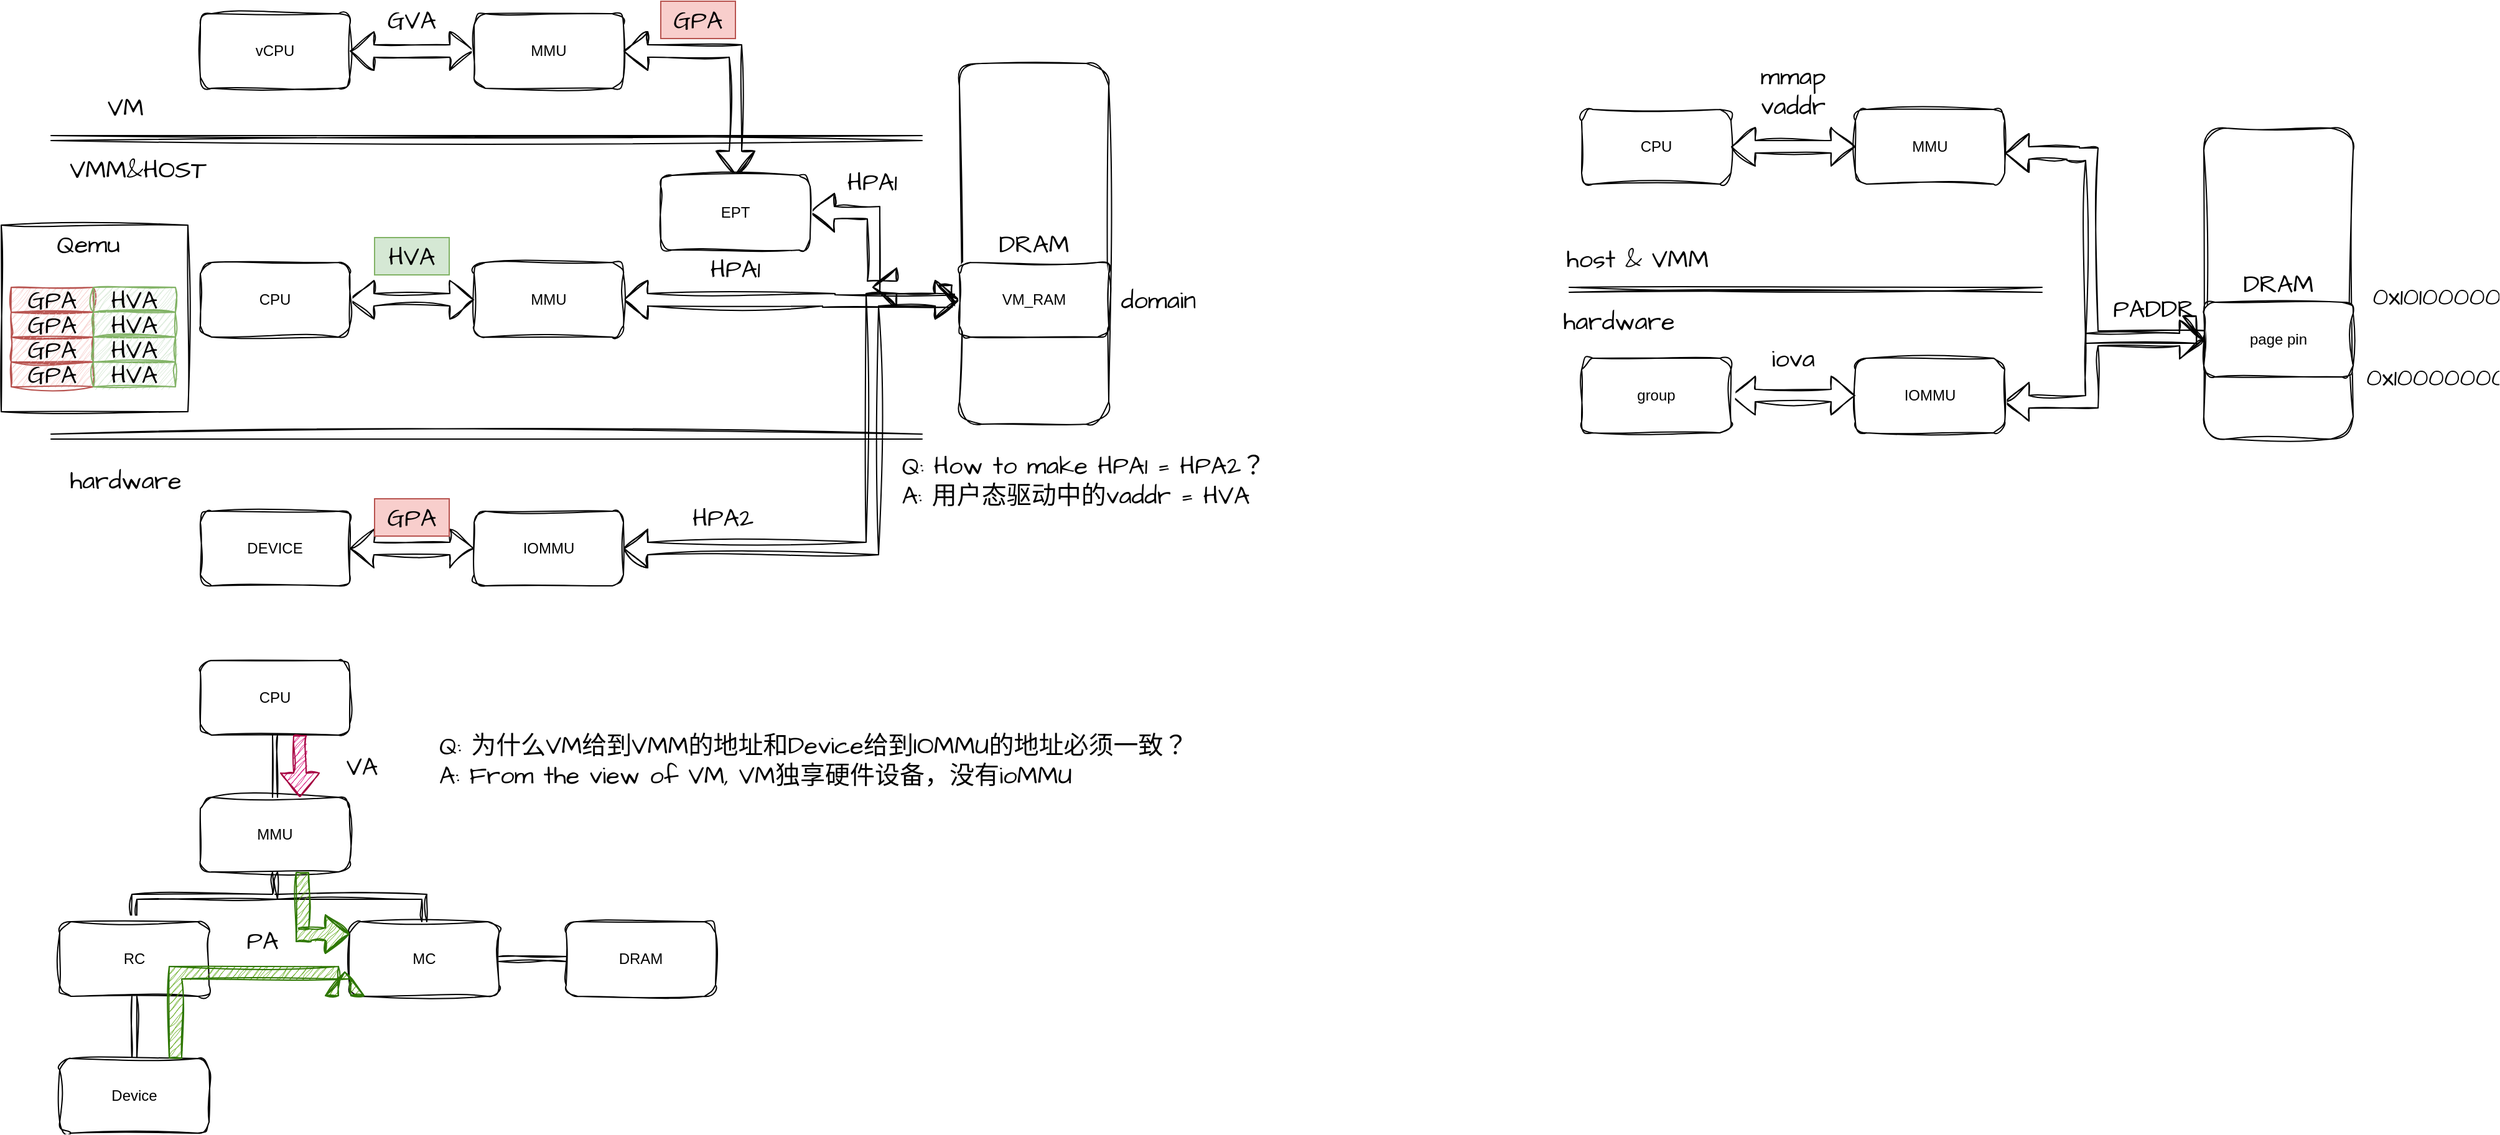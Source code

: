 <mxfile version="21.7.2" type="github">
  <diagram name="第 1 页" id="_K-5s0hCal-3DBb0sMhC">
    <mxGraphModel dx="2901" dy="1062" grid="1" gridSize="10" guides="1" tooltips="1" connect="1" arrows="1" fold="1" page="1" pageScale="1" pageWidth="827" pageHeight="1169" math="0" shadow="0">
      <root>
        <mxCell id="0" />
        <mxCell id="1" parent="0" />
        <mxCell id="5LpN8PDe8HllsotFtA7l-3" value="" style="edgeStyle=orthogonalEdgeStyle;rounded=1;orthogonalLoop=1;jettySize=auto;html=1;labelBackgroundColor=none;fontColor=default;sketch=1;curveFitting=1;jiggle=2;shape=flexArrow;startArrow=block;" parent="1" source="5LpN8PDe8HllsotFtA7l-1" target="5LpN8PDe8HllsotFtA7l-2" edge="1">
          <mxGeometry relative="1" as="geometry" />
        </mxCell>
        <mxCell id="5LpN8PDe8HllsotFtA7l-1" value="CPU" style="rounded=1;whiteSpace=wrap;html=1;labelBackgroundColor=none;sketch=1;curveFitting=1;jiggle=2;" parent="1" vertex="1">
          <mxGeometry y="550" width="120" height="60" as="geometry" />
        </mxCell>
        <mxCell id="5LpN8PDe8HllsotFtA7l-6" value="" style="edgeStyle=orthogonalEdgeStyle;rounded=0;sketch=1;hachureGap=4;jiggle=2;curveFitting=1;orthogonalLoop=1;jettySize=auto;html=1;fontFamily=Architects Daughter;fontSource=https%3A%2F%2Ffonts.googleapis.com%2Fcss%3Ffamily%3DArchitects%2BDaughter;fontSize=16;shape=flexArrow;startArrow=block;entryX=-0.008;entryY=0.682;entryDx=0;entryDy=0;entryPerimeter=0;" parent="1" source="5LpN8PDe8HllsotFtA7l-2" target="5LpN8PDe8HllsotFtA7l-5" edge="1">
          <mxGeometry relative="1" as="geometry">
            <Array as="points">
              <mxPoint x="505" y="580" />
              <mxPoint x="505" y="581" />
            </Array>
          </mxGeometry>
        </mxCell>
        <mxCell id="5LpN8PDe8HllsotFtA7l-2" value="MMU" style="rounded=1;whiteSpace=wrap;html=1;labelBackgroundColor=none;sketch=1;curveFitting=1;jiggle=2;" parent="1" vertex="1">
          <mxGeometry x="220" y="550" width="120" height="60" as="geometry" />
        </mxCell>
        <mxCell id="5LpN8PDe8HllsotFtA7l-5" value="DRAM" style="rounded=1;whiteSpace=wrap;html=1;labelBackgroundColor=none;sketch=1;curveFitting=1;jiggle=2;hachureGap=4;fontFamily=Architects Daughter;fontSource=https%3A%2F%2Ffonts.googleapis.com%2Fcss%3Ffamily%3DArchitects%2BDaughter;fontSize=20;" parent="1" vertex="1">
          <mxGeometry x="610" y="390" width="120" height="290" as="geometry" />
        </mxCell>
        <mxCell id="5LpN8PDe8HllsotFtA7l-8" value="" style="edgeStyle=orthogonalEdgeStyle;rounded=0;sketch=1;hachureGap=4;jiggle=2;curveFitting=1;orthogonalLoop=1;jettySize=auto;html=1;fontFamily=Architects Daughter;fontSource=https%3A%2F%2Ffonts.googleapis.com%2Fcss%3Ffamily%3DArchitects%2BDaughter;fontSize=16;shape=flexArrow;startArrow=block;entryX=0;entryY=0.5;entryDx=0;entryDy=0;" parent="1" source="5LpN8PDe8HllsotFtA7l-7" target="5LpN8PDe8HllsotFtA7l-11" edge="1">
          <mxGeometry relative="1" as="geometry">
            <Array as="points">
              <mxPoint x="540" y="780" />
              <mxPoint x="540" y="580" />
            </Array>
          </mxGeometry>
        </mxCell>
        <mxCell id="5LpN8PDe8HllsotFtA7l-7" value="IOMMU" style="rounded=1;whiteSpace=wrap;html=1;labelBackgroundColor=none;sketch=1;curveFitting=1;jiggle=2;" parent="1" vertex="1">
          <mxGeometry x="220" y="750" width="120" height="60" as="geometry" />
        </mxCell>
        <mxCell id="5LpN8PDe8HllsotFtA7l-10" value="" style="edgeStyle=orthogonalEdgeStyle;rounded=0;sketch=1;hachureGap=4;jiggle=2;curveFitting=1;orthogonalLoop=1;jettySize=auto;html=1;fontFamily=Architects Daughter;fontSource=https%3A%2F%2Ffonts.googleapis.com%2Fcss%3Ffamily%3DArchitects%2BDaughter;fontSize=16;shape=flexArrow;startArrow=block;" parent="1" source="5LpN8PDe8HllsotFtA7l-9" target="5LpN8PDe8HllsotFtA7l-7" edge="1">
          <mxGeometry relative="1" as="geometry" />
        </mxCell>
        <mxCell id="5LpN8PDe8HllsotFtA7l-9" value="DEVICE" style="rounded=1;whiteSpace=wrap;html=1;labelBackgroundColor=none;sketch=1;curveFitting=1;jiggle=2;" parent="1" vertex="1">
          <mxGeometry y="750" width="120" height="60" as="geometry" />
        </mxCell>
        <mxCell id="5LpN8PDe8HllsotFtA7l-11" value="VM_RAM" style="rounded=1;whiteSpace=wrap;html=1;labelBackgroundColor=none;sketch=1;curveFitting=1;jiggle=2;" parent="1" vertex="1">
          <mxGeometry x="610" y="550" width="120" height="60" as="geometry" />
        </mxCell>
        <mxCell id="5LpN8PDe8HllsotFtA7l-15" value="GPA" style="text;strokeColor=#b85450;align=center;fillColor=#f8cecc;html=1;verticalAlign=middle;whiteSpace=wrap;rounded=0;fontSize=20;fontFamily=Architects Daughter;" parent="1" vertex="1">
          <mxGeometry x="140" y="740" width="60" height="30" as="geometry" />
        </mxCell>
        <mxCell id="pRIVetI333hzPVKW6Skj-1" value="" style="edgeStyle=orthogonalEdgeStyle;rounded=1;orthogonalLoop=1;jettySize=auto;html=1;labelBackgroundColor=none;fontColor=default;sketch=1;curveFitting=1;jiggle=2;shape=flexArrow;startArrow=block;" parent="1" source="pRIVetI333hzPVKW6Skj-2" target="pRIVetI333hzPVKW6Skj-3" edge="1">
          <mxGeometry relative="1" as="geometry" />
        </mxCell>
        <mxCell id="pRIVetI333hzPVKW6Skj-2" value="vCPU" style="rounded=1;whiteSpace=wrap;html=1;labelBackgroundColor=none;sketch=1;curveFitting=1;jiggle=2;" parent="1" vertex="1">
          <mxGeometry y="350" width="120" height="60" as="geometry" />
        </mxCell>
        <mxCell id="pRIVetI333hzPVKW6Skj-8" style="edgeStyle=orthogonalEdgeStyle;rounded=0;sketch=1;hachureGap=4;jiggle=2;curveFitting=1;orthogonalLoop=1;jettySize=auto;html=1;fontFamily=Architects Daughter;fontSource=https%3A%2F%2Ffonts.googleapis.com%2Fcss%3Ffamily%3DArchitects%2BDaughter;fontSize=16;shape=flexArrow;startArrow=block;" parent="1" source="pRIVetI333hzPVKW6Skj-3" target="pRIVetI333hzPVKW6Skj-4" edge="1">
          <mxGeometry relative="1" as="geometry" />
        </mxCell>
        <mxCell id="pRIVetI333hzPVKW6Skj-3" value="MMU" style="rounded=1;whiteSpace=wrap;html=1;labelBackgroundColor=none;sketch=1;curveFitting=1;jiggle=2;" parent="1" vertex="1">
          <mxGeometry x="220" y="350" width="120" height="60" as="geometry" />
        </mxCell>
        <mxCell id="pRIVetI333hzPVKW6Skj-9" style="edgeStyle=orthogonalEdgeStyle;rounded=0;sketch=1;hachureGap=4;jiggle=2;curveFitting=1;orthogonalLoop=1;jettySize=auto;html=1;exitX=1;exitY=0.5;exitDx=0;exitDy=0;fontFamily=Architects Daughter;fontSource=https%3A%2F%2Ffonts.googleapis.com%2Fcss%3Ffamily%3DArchitects%2BDaughter;fontSize=16;shape=flexArrow;startArrow=block;" parent="1" source="pRIVetI333hzPVKW6Skj-4" edge="1">
          <mxGeometry relative="1" as="geometry">
            <mxPoint x="540" y="570" as="targetPoint" />
            <mxPoint x="520" y="510" as="sourcePoint" />
            <Array as="points">
              <mxPoint x="541" y="510" />
            </Array>
          </mxGeometry>
        </mxCell>
        <mxCell id="pRIVetI333hzPVKW6Skj-4" value="EPT" style="rounded=1;whiteSpace=wrap;html=1;labelBackgroundColor=none;sketch=1;curveFitting=1;jiggle=2;" parent="1" vertex="1">
          <mxGeometry x="370" y="480" width="120" height="60" as="geometry" />
        </mxCell>
        <mxCell id="pRIVetI333hzPVKW6Skj-13" value="" style="edgeStyle=none;orthogonalLoop=1;jettySize=auto;html=1;endArrow=classic;startArrow=classic;rounded=0;sketch=1;hachureGap=4;jiggle=2;curveFitting=1;fontFamily=Architects Daughter;fontSource=https%3A%2F%2Ffonts.googleapis.com%2Fcss%3Ffamily%3DArchitects%2BDaughter;fontSize=16;shape=link;" parent="1" edge="1">
          <mxGeometry width="100" relative="1" as="geometry">
            <mxPoint x="-120" y="690" as="sourcePoint" />
            <mxPoint x="580" y="690" as="targetPoint" />
            <Array as="points" />
          </mxGeometry>
        </mxCell>
        <mxCell id="pRIVetI333hzPVKW6Skj-14" value="" style="edgeStyle=none;orthogonalLoop=1;jettySize=auto;html=1;endArrow=classic;startArrow=classic;rounded=0;sketch=1;hachureGap=4;jiggle=2;curveFitting=1;fontFamily=Architects Daughter;fontSource=https%3A%2F%2Ffonts.googleapis.com%2Fcss%3Ffamily%3DArchitects%2BDaughter;fontSize=16;shape=link;" parent="1" edge="1">
          <mxGeometry width="100" relative="1" as="geometry">
            <mxPoint x="-120" y="450" as="sourcePoint" />
            <mxPoint x="580" y="450" as="targetPoint" />
            <Array as="points" />
          </mxGeometry>
        </mxCell>
        <mxCell id="pRIVetI333hzPVKW6Skj-15" value="hardware" style="text;strokeColor=none;align=center;fillColor=none;html=1;verticalAlign=middle;whiteSpace=wrap;rounded=0;fontSize=20;fontFamily=Architects Daughter;" parent="1" vertex="1">
          <mxGeometry x="-90" y="710" width="60" height="30" as="geometry" />
        </mxCell>
        <mxCell id="pRIVetI333hzPVKW6Skj-16" value="VMM&amp;amp;HOST" style="text;strokeColor=none;align=center;fillColor=none;html=1;verticalAlign=middle;whiteSpace=wrap;rounded=0;fontSize=20;fontFamily=Architects Daughter;" parent="1" vertex="1">
          <mxGeometry x="-80" y="460" width="60" height="30" as="geometry" />
        </mxCell>
        <mxCell id="pRIVetI333hzPVKW6Skj-17" value="VM" style="text;strokeColor=none;align=center;fillColor=none;html=1;verticalAlign=middle;whiteSpace=wrap;rounded=0;fontSize=20;fontFamily=Architects Daughter;" parent="1" vertex="1">
          <mxGeometry x="-90" y="410" width="60" height="30" as="geometry" />
        </mxCell>
        <mxCell id="dp0HeV9yDUQMu_r4sFDl-1" value="GVA" style="text;strokeColor=none;align=center;fillColor=none;html=1;verticalAlign=middle;whiteSpace=wrap;rounded=0;fontSize=20;fontFamily=Architects Daughter;" vertex="1" parent="1">
          <mxGeometry x="140" y="340" width="60" height="30" as="geometry" />
        </mxCell>
        <mxCell id="dp0HeV9yDUQMu_r4sFDl-3" value="GPA" style="text;strokeColor=#b85450;align=center;fillColor=#f8cecc;html=1;verticalAlign=middle;whiteSpace=wrap;rounded=0;fontSize=20;fontFamily=Architects Daughter;" vertex="1" parent="1">
          <mxGeometry x="370" y="340" width="60" height="30" as="geometry" />
        </mxCell>
        <mxCell id="dp0HeV9yDUQMu_r4sFDl-4" value="HPA1" style="text;strokeColor=none;align=center;fillColor=none;html=1;verticalAlign=middle;whiteSpace=wrap;rounded=0;fontSize=20;fontFamily=Architects Daughter;" vertex="1" parent="1">
          <mxGeometry x="510" y="470" width="60" height="30" as="geometry" />
        </mxCell>
        <mxCell id="dp0HeV9yDUQMu_r4sFDl-5" value="HVA" style="text;strokeColor=#82b366;align=center;fillColor=#d5e8d4;html=1;verticalAlign=middle;whiteSpace=wrap;rounded=0;fontSize=20;fontFamily=Architects Daughter;" vertex="1" parent="1">
          <mxGeometry x="140" y="530" width="60" height="30" as="geometry" />
        </mxCell>
        <mxCell id="dp0HeV9yDUQMu_r4sFDl-6" value="HPA1" style="text;strokeColor=none;align=center;fillColor=none;html=1;verticalAlign=middle;whiteSpace=wrap;rounded=0;fontSize=20;fontFamily=Architects Daughter;" vertex="1" parent="1">
          <mxGeometry x="400" y="540" width="60" height="30" as="geometry" />
        </mxCell>
        <mxCell id="dp0HeV9yDUQMu_r4sFDl-7" value="domain" style="text;strokeColor=none;align=center;fillColor=none;html=1;verticalAlign=middle;whiteSpace=wrap;rounded=0;fontSize=20;fontFamily=Architects Daughter;" vertex="1" parent="1">
          <mxGeometry x="740" y="565" width="60" height="30" as="geometry" />
        </mxCell>
        <mxCell id="dp0HeV9yDUQMu_r4sFDl-9" value="HPA2" style="text;strokeColor=none;align=center;fillColor=none;html=1;verticalAlign=middle;whiteSpace=wrap;rounded=0;fontSize=20;fontFamily=Architects Daughter;" vertex="1" parent="1">
          <mxGeometry x="390" y="740" width="60" height="30" as="geometry" />
        </mxCell>
        <mxCell id="dp0HeV9yDUQMu_r4sFDl-10" value="Q: How to make HPA1 = HPA2？&lt;br&gt;&lt;div style=&quot;text-align: left;&quot;&gt;&lt;span style=&quot;background-color: initial;&quot;&gt;A: 用户态驱动中的vaddr = HVA&lt;/span&gt;&lt;/div&gt;" style="text;strokeColor=none;align=center;fillColor=none;html=1;verticalAlign=middle;whiteSpace=wrap;rounded=0;fontSize=20;fontFamily=Architects Daughter;" vertex="1" parent="1">
          <mxGeometry x="560" y="710" width="300" height="30" as="geometry" />
        </mxCell>
        <mxCell id="dp0HeV9yDUQMu_r4sFDl-11" value="" style="whiteSpace=wrap;html=1;aspect=fixed;sketch=1;hachureGap=4;jiggle=2;curveFitting=1;fontFamily=Architects Daughter;fontSource=https%3A%2F%2Ffonts.googleapis.com%2Fcss%3Ffamily%3DArchitects%2BDaughter;fontSize=20;" vertex="1" parent="1">
          <mxGeometry x="-160" y="520" width="150" height="150" as="geometry" />
        </mxCell>
        <mxCell id="dp0HeV9yDUQMu_r4sFDl-12" value="Qemu" style="text;html=1;strokeColor=none;fillColor=none;align=center;verticalAlign=middle;whiteSpace=wrap;rounded=0;fontSize=20;fontFamily=Architects Daughter;" vertex="1" parent="1">
          <mxGeometry x="-120" y="520" width="60" height="30" as="geometry" />
        </mxCell>
        <mxCell id="dp0HeV9yDUQMu_r4sFDl-13" value="GPA" style="rounded=0;whiteSpace=wrap;html=1;sketch=1;hachureGap=4;jiggle=2;curveFitting=1;fontFamily=Architects Daughter;fontSource=https%3A%2F%2Ffonts.googleapis.com%2Fcss%3Ffamily%3DArchitects%2BDaughter;fontSize=20;fillColor=#f8cecc;strokeColor=#b85450;" vertex="1" parent="1">
          <mxGeometry x="-152" y="570" width="66" height="20" as="geometry" />
        </mxCell>
        <mxCell id="dp0HeV9yDUQMu_r4sFDl-14" value="HVA" style="rounded=0;whiteSpace=wrap;html=1;sketch=1;hachureGap=4;jiggle=2;curveFitting=1;fontFamily=Architects Daughter;fontSource=https%3A%2F%2Ffonts.googleapis.com%2Fcss%3Ffamily%3DArchitects%2BDaughter;fontSize=20;fillColor=#d5e8d4;strokeColor=#82b366;" vertex="1" parent="1">
          <mxGeometry x="-86" y="570" width="66" height="20" as="geometry" />
        </mxCell>
        <mxCell id="dp0HeV9yDUQMu_r4sFDl-17" value="GPA" style="rounded=0;whiteSpace=wrap;html=1;sketch=1;hachureGap=4;jiggle=2;curveFitting=1;fontFamily=Architects Daughter;fontSource=https%3A%2F%2Ffonts.googleapis.com%2Fcss%3Ffamily%3DArchitects%2BDaughter;fontSize=20;fillColor=#f8cecc;strokeColor=#b85450;" vertex="1" parent="1">
          <mxGeometry x="-152" y="590" width="66" height="20" as="geometry" />
        </mxCell>
        <mxCell id="dp0HeV9yDUQMu_r4sFDl-18" value="HVA" style="rounded=0;whiteSpace=wrap;html=1;sketch=1;hachureGap=4;jiggle=2;curveFitting=1;fontFamily=Architects Daughter;fontSource=https%3A%2F%2Ffonts.googleapis.com%2Fcss%3Ffamily%3DArchitects%2BDaughter;fontSize=20;fillColor=#d5e8d4;strokeColor=#82b366;" vertex="1" parent="1">
          <mxGeometry x="-86" y="590" width="66" height="20" as="geometry" />
        </mxCell>
        <mxCell id="dp0HeV9yDUQMu_r4sFDl-19" value="GPA" style="rounded=0;whiteSpace=wrap;html=1;sketch=1;hachureGap=4;jiggle=2;curveFitting=1;fontFamily=Architects Daughter;fontSource=https%3A%2F%2Ffonts.googleapis.com%2Fcss%3Ffamily%3DArchitects%2BDaughter;fontSize=20;fillColor=#f8cecc;strokeColor=#b85450;" vertex="1" parent="1">
          <mxGeometry x="-152" y="610" width="66" height="20" as="geometry" />
        </mxCell>
        <mxCell id="dp0HeV9yDUQMu_r4sFDl-20" value="HVA" style="rounded=0;whiteSpace=wrap;html=1;sketch=1;hachureGap=4;jiggle=2;curveFitting=1;fontFamily=Architects Daughter;fontSource=https%3A%2F%2Ffonts.googleapis.com%2Fcss%3Ffamily%3DArchitects%2BDaughter;fontSize=20;fillColor=#d5e8d4;strokeColor=#82b366;" vertex="1" parent="1">
          <mxGeometry x="-86" y="610" width="66" height="20" as="geometry" />
        </mxCell>
        <mxCell id="dp0HeV9yDUQMu_r4sFDl-21" value="GPA" style="rounded=0;whiteSpace=wrap;html=1;sketch=1;hachureGap=4;jiggle=2;curveFitting=1;fontFamily=Architects Daughter;fontSource=https%3A%2F%2Ffonts.googleapis.com%2Fcss%3Ffamily%3DArchitects%2BDaughter;fontSize=20;fillColor=#f8cecc;strokeColor=#b85450;" vertex="1" parent="1">
          <mxGeometry x="-152" y="630" width="66" height="20" as="geometry" />
        </mxCell>
        <mxCell id="dp0HeV9yDUQMu_r4sFDl-22" value="HVA" style="rounded=0;whiteSpace=wrap;html=1;sketch=1;hachureGap=4;jiggle=2;curveFitting=1;fontFamily=Architects Daughter;fontSource=https%3A%2F%2Ffonts.googleapis.com%2Fcss%3Ffamily%3DArchitects%2BDaughter;fontSize=20;fillColor=#d5e8d4;strokeColor=#82b366;" vertex="1" parent="1">
          <mxGeometry x="-86" y="630" width="66" height="20" as="geometry" />
        </mxCell>
        <mxCell id="dp0HeV9yDUQMu_r4sFDl-23" value="CPU" style="rounded=1;whiteSpace=wrap;html=1;labelBackgroundColor=none;sketch=1;curveFitting=1;jiggle=2;" vertex="1" parent="1">
          <mxGeometry y="870" width="120" height="60" as="geometry" />
        </mxCell>
        <mxCell id="dp0HeV9yDUQMu_r4sFDl-31" style="edgeStyle=orthogonalEdgeStyle;rounded=0;sketch=1;hachureGap=4;jiggle=2;curveFitting=1;orthogonalLoop=1;jettySize=auto;html=1;exitX=0.5;exitY=1;exitDx=0;exitDy=0;fontFamily=Architects Daughter;fontSource=https%3A%2F%2Ffonts.googleapis.com%2Fcss%3Ffamily%3DArchitects%2BDaughter;fontSize=16;startArrow=none;startFill=0;shape=link;" edge="1" parent="1" source="dp0HeV9yDUQMu_r4sFDl-24" target="dp0HeV9yDUQMu_r4sFDl-25">
          <mxGeometry relative="1" as="geometry" />
        </mxCell>
        <mxCell id="dp0HeV9yDUQMu_r4sFDl-24" value="MMU" style="rounded=1;whiteSpace=wrap;html=1;labelBackgroundColor=none;sketch=1;curveFitting=1;jiggle=2;" vertex="1" parent="1">
          <mxGeometry y="980" width="120" height="60" as="geometry" />
        </mxCell>
        <mxCell id="dp0HeV9yDUQMu_r4sFDl-39" style="edgeStyle=orthogonalEdgeStyle;rounded=0;sketch=1;hachureGap=4;jiggle=2;curveFitting=1;orthogonalLoop=1;jettySize=auto;html=1;exitX=0.5;exitY=1;exitDx=0;exitDy=0;entryX=0.5;entryY=0;entryDx=0;entryDy=0;fontFamily=Architects Daughter;fontSource=https%3A%2F%2Ffonts.googleapis.com%2Fcss%3Ffamily%3DArchitects%2BDaughter;fontSize=16;startArrow=none;startFill=0;shape=link;" edge="1" parent="1" source="dp0HeV9yDUQMu_r4sFDl-25" target="dp0HeV9yDUQMu_r4sFDl-27">
          <mxGeometry relative="1" as="geometry" />
        </mxCell>
        <mxCell id="dp0HeV9yDUQMu_r4sFDl-25" value="RC" style="rounded=1;whiteSpace=wrap;html=1;labelBackgroundColor=none;sketch=1;curveFitting=1;jiggle=2;" vertex="1" parent="1">
          <mxGeometry x="-113" y="1080" width="120" height="60" as="geometry" />
        </mxCell>
        <mxCell id="dp0HeV9yDUQMu_r4sFDl-33" style="edgeStyle=orthogonalEdgeStyle;rounded=0;sketch=1;hachureGap=4;jiggle=2;curveFitting=1;orthogonalLoop=1;jettySize=auto;html=1;exitX=1;exitY=0.5;exitDx=0;exitDy=0;entryX=0;entryY=0.5;entryDx=0;entryDy=0;fontFamily=Architects Daughter;fontSource=https%3A%2F%2Ffonts.googleapis.com%2Fcss%3Ffamily%3DArchitects%2BDaughter;fontSize=16;startArrow=none;startFill=0;endArrow=none;endFill=0;shape=link;" edge="1" parent="1" source="dp0HeV9yDUQMu_r4sFDl-26" target="dp0HeV9yDUQMu_r4sFDl-28">
          <mxGeometry relative="1" as="geometry" />
        </mxCell>
        <mxCell id="dp0HeV9yDUQMu_r4sFDl-34" style="edgeStyle=orthogonalEdgeStyle;rounded=0;sketch=1;hachureGap=4;jiggle=2;curveFitting=1;orthogonalLoop=1;jettySize=auto;html=1;exitX=0.5;exitY=0;exitDx=0;exitDy=0;fontFamily=Architects Daughter;fontSource=https%3A%2F%2Ffonts.googleapis.com%2Fcss%3Ffamily%3DArchitects%2BDaughter;fontSize=16;startArrow=none;startFill=0;shape=link;" edge="1" parent="1" source="dp0HeV9yDUQMu_r4sFDl-26">
          <mxGeometry relative="1" as="geometry">
            <mxPoint x="60" y="1060" as="targetPoint" />
            <Array as="points">
              <mxPoint x="180" y="1060" />
            </Array>
          </mxGeometry>
        </mxCell>
        <mxCell id="dp0HeV9yDUQMu_r4sFDl-26" value="MC" style="rounded=1;whiteSpace=wrap;html=1;labelBackgroundColor=none;sketch=1;curveFitting=1;jiggle=2;" vertex="1" parent="1">
          <mxGeometry x="120" y="1080" width="120" height="60" as="geometry" />
        </mxCell>
        <mxCell id="dp0HeV9yDUQMu_r4sFDl-27" value="Device" style="rounded=1;whiteSpace=wrap;html=1;labelBackgroundColor=none;sketch=1;curveFitting=1;jiggle=2;" vertex="1" parent="1">
          <mxGeometry x="-113" y="1190" width="120" height="60" as="geometry" />
        </mxCell>
        <mxCell id="dp0HeV9yDUQMu_r4sFDl-28" value="DRAM" style="rounded=1;whiteSpace=wrap;html=1;labelBackgroundColor=none;sketch=1;curveFitting=1;jiggle=2;" vertex="1" parent="1">
          <mxGeometry x="294" y="1080" width="120" height="60" as="geometry" />
        </mxCell>
        <mxCell id="dp0HeV9yDUQMu_r4sFDl-30" value="" style="endArrow=classic;html=1;rounded=0;sketch=1;hachureGap=4;jiggle=2;curveFitting=1;fontFamily=Architects Daughter;fontSource=https%3A%2F%2Ffonts.googleapis.com%2Fcss%3Ffamily%3DArchitects%2BDaughter;fontSize=16;entryX=0.5;entryY=0;entryDx=0;entryDy=0;exitX=0.5;exitY=1;exitDx=0;exitDy=0;startArrow=none;startFill=0;shape=link;" edge="1" parent="1" source="dp0HeV9yDUQMu_r4sFDl-23" target="dp0HeV9yDUQMu_r4sFDl-24">
          <mxGeometry width="50" height="50" relative="1" as="geometry">
            <mxPoint x="190" y="945" as="sourcePoint" />
            <mxPoint x="240" y="895" as="targetPoint" />
          </mxGeometry>
        </mxCell>
        <mxCell id="dp0HeV9yDUQMu_r4sFDl-52" value="" style="edgeStyle=segmentEdgeStyle;endArrow=classic;html=1;curved=0;rounded=0;sketch=1;hachureGap=4;jiggle=2;curveFitting=1;fontFamily=Architects Daughter;fontSource=https%3A%2F%2Ffonts.googleapis.com%2Fcss%3Ffamily%3DArchitects%2BDaughter;fontSize=16;shape=flexArrow;fillColor=#60a917;strokeColor=#2D7600;" edge="1" parent="1">
          <mxGeometry width="50" height="50" relative="1" as="geometry">
            <mxPoint x="-20" y="1190" as="sourcePoint" />
            <mxPoint x="116" y="1120" as="targetPoint" />
            <Array as="points">
              <mxPoint x="-20" y="1121" />
            </Array>
          </mxGeometry>
        </mxCell>
        <mxCell id="dp0HeV9yDUQMu_r4sFDl-53" value="" style="edgeStyle=segmentEdgeStyle;endArrow=classic;html=1;curved=0;rounded=0;sketch=1;hachureGap=4;jiggle=2;curveFitting=1;fontFamily=Architects Daughter;fontSource=https%3A%2F%2Ffonts.googleapis.com%2Fcss%3Ffamily%3DArchitects%2BDaughter;fontSize=16;shape=flexArrow;fillColor=#60a917;strokeColor=#2D7600;" edge="1" parent="1">
          <mxGeometry width="50" height="50" relative="1" as="geometry">
            <mxPoint x="82" y="1040" as="sourcePoint" />
            <mxPoint x="120" y="1090" as="targetPoint" />
            <Array as="points">
              <mxPoint x="84" y="1091" />
            </Array>
          </mxGeometry>
        </mxCell>
        <mxCell id="dp0HeV9yDUQMu_r4sFDl-54" value="" style="shape=flexArrow;endArrow=classic;html=1;rounded=0;sketch=1;hachureGap=4;jiggle=2;curveFitting=1;fontFamily=Architects Daughter;fontSource=https%3A%2F%2Ffonts.googleapis.com%2Fcss%3Ffamily%3DArchitects%2BDaughter;fontSize=16;fillColor=#d80073;strokeColor=#A50040;" edge="1" parent="1">
          <mxGeometry width="50" height="50" relative="1" as="geometry">
            <mxPoint x="80" y="930" as="sourcePoint" />
            <mxPoint x="80" y="980" as="targetPoint" />
          </mxGeometry>
        </mxCell>
        <mxCell id="dp0HeV9yDUQMu_r4sFDl-55" value="VA" style="text;strokeColor=none;align=center;fillColor=none;html=1;verticalAlign=middle;whiteSpace=wrap;rounded=0;fontSize=20;fontFamily=Architects Daughter;" vertex="1" parent="1">
          <mxGeometry x="100" y="940" width="60" height="30" as="geometry" />
        </mxCell>
        <mxCell id="dp0HeV9yDUQMu_r4sFDl-56" value="PA" style="text;strokeColor=none;align=center;fillColor=none;html=1;verticalAlign=middle;whiteSpace=wrap;rounded=0;fontSize=20;fontFamily=Architects Daughter;" vertex="1" parent="1">
          <mxGeometry x="20" y="1080" width="60" height="30" as="geometry" />
        </mxCell>
        <mxCell id="dp0HeV9yDUQMu_r4sFDl-58" value="Q: 为什么VM给到VMM的地址和Device给到IOMMU的地址必须一致？&lt;br&gt;A: From the view of VM,&amp;nbsp;&lt;span style=&quot;text-align: center;&quot;&gt;VM独享硬件设备，没有ioMMU&lt;/span&gt;" style="text;align=left;html=1;verticalAlign=middle;whiteSpace=wrap;rounded=0;fontSize=20;fontFamily=Architects Daughter;" vertex="1" parent="1">
          <mxGeometry x="190" y="900" width="630" height="100" as="geometry" />
        </mxCell>
        <mxCell id="dp0HeV9yDUQMu_r4sFDl-98" value="" style="edgeStyle=orthogonalEdgeStyle;rounded=1;orthogonalLoop=1;jettySize=auto;html=1;labelBackgroundColor=none;fontColor=default;sketch=1;curveFitting=1;jiggle=2;shape=flexArrow;startArrow=block;" edge="1" parent="1" source="dp0HeV9yDUQMu_r4sFDl-99" target="dp0HeV9yDUQMu_r4sFDl-101">
          <mxGeometry relative="1" as="geometry" />
        </mxCell>
        <mxCell id="dp0HeV9yDUQMu_r4sFDl-99" value="CPU" style="rounded=1;whiteSpace=wrap;html=1;labelBackgroundColor=none;sketch=1;curveFitting=1;jiggle=2;" vertex="1" parent="1">
          <mxGeometry x="1110" y="427" width="120" height="60" as="geometry" />
        </mxCell>
        <mxCell id="dp0HeV9yDUQMu_r4sFDl-100" value="" style="edgeStyle=orthogonalEdgeStyle;rounded=0;sketch=1;hachureGap=4;jiggle=2;curveFitting=1;orthogonalLoop=1;jettySize=auto;html=1;fontFamily=Architects Daughter;fontSource=https%3A%2F%2Ffonts.googleapis.com%2Fcss%3Ffamily%3DArchitects%2BDaughter;fontSize=16;shape=flexArrow;startArrow=block;entryX=-0.008;entryY=0.682;entryDx=0;entryDy=0;entryPerimeter=0;" edge="1" parent="1" source="dp0HeV9yDUQMu_r4sFDl-101" target="dp0HeV9yDUQMu_r4sFDl-102">
          <mxGeometry relative="1" as="geometry">
            <Array as="points">
              <mxPoint x="1505" y="462" />
              <mxPoint x="1505" y="463" />
              <mxPoint x="1520" y="463" />
              <mxPoint x="1520" y="610" />
              <mxPoint x="1609" y="610" />
            </Array>
          </mxGeometry>
        </mxCell>
        <mxCell id="dp0HeV9yDUQMu_r4sFDl-101" value="MMU" style="rounded=1;whiteSpace=wrap;html=1;labelBackgroundColor=none;sketch=1;curveFitting=1;jiggle=2;" vertex="1" parent="1">
          <mxGeometry x="1330" y="427" width="120" height="60" as="geometry" />
        </mxCell>
        <mxCell id="dp0HeV9yDUQMu_r4sFDl-102" value="DRAM" style="rounded=1;whiteSpace=wrap;html=1;labelBackgroundColor=none;sketch=1;curveFitting=1;jiggle=2;hachureGap=4;fontFamily=Architects Daughter;fontSource=https%3A%2F%2Ffonts.googleapis.com%2Fcss%3Ffamily%3DArchitects%2BDaughter;fontSize=20;" vertex="1" parent="1">
          <mxGeometry x="1610" y="442" width="120" height="250" as="geometry" />
        </mxCell>
        <mxCell id="dp0HeV9yDUQMu_r4sFDl-103" value="" style="edgeStyle=orthogonalEdgeStyle;rounded=0;sketch=1;hachureGap=4;jiggle=2;curveFitting=1;orthogonalLoop=1;jettySize=auto;html=1;fontFamily=Architects Daughter;fontSource=https%3A%2F%2Ffonts.googleapis.com%2Fcss%3Ffamily%3DArchitects%2BDaughter;fontSize=16;shape=flexArrow;startArrow=block;entryX=0;entryY=0.5;entryDx=0;entryDy=0;" edge="1" parent="1" source="dp0HeV9yDUQMu_r4sFDl-104" target="dp0HeV9yDUQMu_r4sFDl-107">
          <mxGeometry relative="1" as="geometry">
            <Array as="points">
              <mxPoint x="1520" y="662" />
              <mxPoint x="1520" y="612" />
            </Array>
          </mxGeometry>
        </mxCell>
        <mxCell id="dp0HeV9yDUQMu_r4sFDl-104" value="IOMMU" style="rounded=1;whiteSpace=wrap;html=1;labelBackgroundColor=none;sketch=1;curveFitting=1;jiggle=2;" vertex="1" parent="1">
          <mxGeometry x="1330" y="627" width="120" height="60" as="geometry" />
        </mxCell>
        <mxCell id="dp0HeV9yDUQMu_r4sFDl-105" value="" style="edgeStyle=orthogonalEdgeStyle;rounded=0;sketch=1;hachureGap=4;jiggle=2;curveFitting=1;orthogonalLoop=1;jettySize=auto;html=1;fontFamily=Architects Daughter;fontSource=https%3A%2F%2Ffonts.googleapis.com%2Fcss%3Ffamily%3DArchitects%2BDaughter;fontSize=16;shape=flexArrow;startArrow=block;" edge="1" parent="1" source="dp0HeV9yDUQMu_r4sFDl-106" target="dp0HeV9yDUQMu_r4sFDl-104">
          <mxGeometry relative="1" as="geometry" />
        </mxCell>
        <mxCell id="dp0HeV9yDUQMu_r4sFDl-106" value="group" style="rounded=1;whiteSpace=wrap;html=1;labelBackgroundColor=none;sketch=1;curveFitting=1;jiggle=2;" vertex="1" parent="1">
          <mxGeometry x="1110" y="627" width="120" height="60" as="geometry" />
        </mxCell>
        <mxCell id="dp0HeV9yDUQMu_r4sFDl-107" value="page pin" style="rounded=1;whiteSpace=wrap;html=1;labelBackgroundColor=none;sketch=1;curveFitting=1;jiggle=2;" vertex="1" parent="1">
          <mxGeometry x="1610" y="582" width="120" height="60" as="geometry" />
        </mxCell>
        <mxCell id="dp0HeV9yDUQMu_r4sFDl-108" value="iova" style="text;strokeColor=none;align=center;fillColor=none;html=1;verticalAlign=middle;whiteSpace=wrap;rounded=0;fontSize=20;fontFamily=Architects Daughter;" vertex="1" parent="1">
          <mxGeometry x="1250" y="612" width="60" height="30" as="geometry" />
        </mxCell>
        <mxCell id="dp0HeV9yDUQMu_r4sFDl-109" value="mmap&lt;br&gt;vaddr" style="text;strokeColor=none;align=center;fillColor=none;html=1;verticalAlign=middle;whiteSpace=wrap;rounded=0;fontSize=20;fontFamily=Architects Daughter;" vertex="1" parent="1">
          <mxGeometry x="1250" y="397" width="60" height="30" as="geometry" />
        </mxCell>
        <mxCell id="dp0HeV9yDUQMu_r4sFDl-110" value="PADDR" style="text;strokeColor=none;align=center;fillColor=none;html=1;verticalAlign=middle;whiteSpace=wrap;rounded=0;fontSize=20;fontFamily=Architects Daughter;" vertex="1" parent="1">
          <mxGeometry x="1540" y="572" width="60" height="30" as="geometry" />
        </mxCell>
        <mxCell id="dp0HeV9yDUQMu_r4sFDl-111" style="edgeStyle=orthogonalEdgeStyle;rounded=0;sketch=1;hachureGap=4;jiggle=2;curveFitting=1;orthogonalLoop=1;jettySize=auto;html=1;exitX=0.5;exitY=1;exitDx=0;exitDy=0;fontFamily=Architects Daughter;fontSource=https%3A%2F%2Ffonts.googleapis.com%2Fcss%3Ffamily%3DArchitects%2BDaughter;fontSize=16;" edge="1" parent="1" source="dp0HeV9yDUQMu_r4sFDl-102" target="dp0HeV9yDUQMu_r4sFDl-102">
          <mxGeometry relative="1" as="geometry" />
        </mxCell>
        <mxCell id="dp0HeV9yDUQMu_r4sFDl-112" value="" style="edgeStyle=none;orthogonalLoop=1;jettySize=auto;html=1;endArrow=classic;startArrow=classic;rounded=0;sketch=1;hachureGap=4;jiggle=2;curveFitting=1;fontFamily=Architects Daughter;fontSource=https%3A%2F%2Ffonts.googleapis.com%2Fcss%3Ffamily%3DArchitects%2BDaughter;fontSize=16;shape=link;" edge="1" parent="1">
          <mxGeometry width="100" relative="1" as="geometry">
            <mxPoint x="1100" y="572" as="sourcePoint" />
            <mxPoint x="1480" y="572" as="targetPoint" />
            <Array as="points" />
          </mxGeometry>
        </mxCell>
        <mxCell id="dp0HeV9yDUQMu_r4sFDl-113" value="hardware" style="text;strokeColor=none;align=center;fillColor=none;html=1;verticalAlign=middle;whiteSpace=wrap;rounded=0;fontSize=20;fontFamily=Architects Daughter;" vertex="1" parent="1">
          <mxGeometry x="1110" y="582" width="60" height="30" as="geometry" />
        </mxCell>
        <mxCell id="dp0HeV9yDUQMu_r4sFDl-114" value="host &amp;amp; VMM" style="text;strokeColor=none;align=center;fillColor=none;html=1;verticalAlign=middle;whiteSpace=wrap;rounded=0;fontSize=20;fontFamily=Architects Daughter;" vertex="1" parent="1">
          <mxGeometry x="1090" y="532" width="130" height="30" as="geometry" />
        </mxCell>
        <mxCell id="dp0HeV9yDUQMu_r4sFDl-115" value="0x10100000" style="text;strokeColor=none;align=center;fillColor=none;html=1;verticalAlign=middle;whiteSpace=wrap;rounded=0;fontSize=20;fontFamily=Architects Daughter;" vertex="1" parent="1">
          <mxGeometry x="1767" y="562" width="60" height="30" as="geometry" />
        </mxCell>
        <mxCell id="dp0HeV9yDUQMu_r4sFDl-116" value="0x10000000" style="text;strokeColor=none;align=center;fillColor=none;html=1;verticalAlign=middle;whiteSpace=wrap;rounded=0;fontSize=20;fontFamily=Architects Daughter;" vertex="1" parent="1">
          <mxGeometry x="1767" y="627" width="60" height="30" as="geometry" />
        </mxCell>
      </root>
    </mxGraphModel>
  </diagram>
</mxfile>

